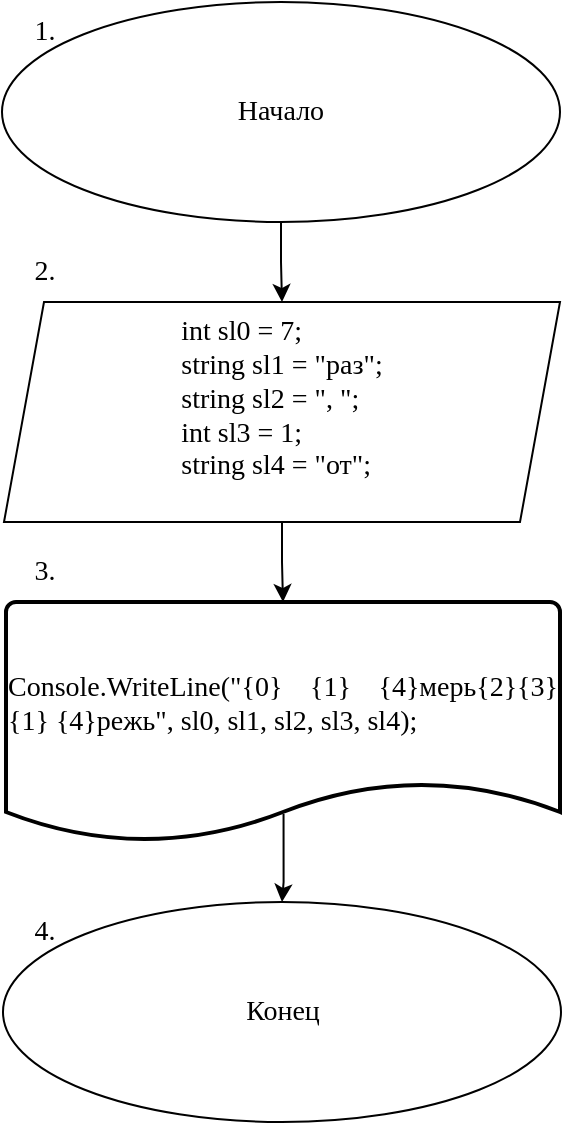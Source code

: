 <mxfile version="24.7.17">
  <diagram name="Страница — 1" id="6ONLlCO0qa6ZxsD3FlzG">
    <mxGraphModel dx="1050" dy="629" grid="1" gridSize="10" guides="1" tooltips="1" connect="1" arrows="1" fold="1" page="1" pageScale="1" pageWidth="827" pageHeight="1169" math="0" shadow="0">
      <root>
        <mxCell id="0" />
        <mxCell id="1" parent="0" />
        <mxCell id="T_ZBZxhFnCgOZAEswiyo-8" value="" style="edgeStyle=orthogonalEdgeStyle;rounded=0;orthogonalLoop=1;jettySize=auto;html=1;" edge="1" parent="1" source="T_ZBZxhFnCgOZAEswiyo-1" target="T_ZBZxhFnCgOZAEswiyo-2">
          <mxGeometry relative="1" as="geometry" />
        </mxCell>
        <mxCell id="T_ZBZxhFnCgOZAEswiyo-1" value="Начало" style="ellipse;whiteSpace=wrap;html=1;fontFamily=Times New Roman;fontSize=14;" vertex="1" parent="1">
          <mxGeometry x="274" y="30" width="279" height="110" as="geometry" />
        </mxCell>
        <mxCell id="T_ZBZxhFnCgOZAEswiyo-9" value="" style="edgeStyle=orthogonalEdgeStyle;rounded=0;orthogonalLoop=1;jettySize=auto;html=1;" edge="1" parent="1" source="T_ZBZxhFnCgOZAEswiyo-2" target="T_ZBZxhFnCgOZAEswiyo-6">
          <mxGeometry relative="1" as="geometry" />
        </mxCell>
        <mxCell id="T_ZBZxhFnCgOZAEswiyo-2" value="&lt;div style=&quot;text-align: justify; font-size: 14px;&quot;&gt;int sl0 = 7;&lt;/div&gt;&lt;div style=&quot;text-align: justify; font-size: 14px;&quot;&gt;string sl1 = &quot;раз&quot;;&lt;/div&gt;&lt;div style=&quot;text-align: justify; font-size: 14px;&quot;&gt;string sl2 = &quot;, &quot;;&lt;/div&gt;&lt;div style=&quot;text-align: justify; font-size: 14px;&quot;&gt;int sl3 = 1;&lt;/div&gt;&lt;div style=&quot;text-align: justify; font-size: 14px;&quot;&gt;string sl4 = &quot;от&quot;;&lt;/div&gt;&lt;div style=&quot;text-align: justify; font-size: 14px;&quot;&gt;&lt;br style=&quot;font-size: 14px;&quot;&gt;&lt;/div&gt;" style="shape=parallelogram;perimeter=parallelogramPerimeter;whiteSpace=wrap;html=1;fixedSize=1;align=center;labelPosition=center;verticalLabelPosition=middle;verticalAlign=bottom;fontFamily=Times New Roman;fontSize=14;" vertex="1" parent="1">
          <mxGeometry x="275" y="180" width="278" height="110" as="geometry" />
        </mxCell>
        <mxCell id="T_ZBZxhFnCgOZAEswiyo-12" value="" style="edgeStyle=orthogonalEdgeStyle;rounded=0;orthogonalLoop=1;jettySize=auto;html=1;exitX=0.501;exitY=0.883;exitDx=0;exitDy=0;exitPerimeter=0;" edge="1" parent="1" source="T_ZBZxhFnCgOZAEswiyo-6" target="T_ZBZxhFnCgOZAEswiyo-10">
          <mxGeometry relative="1" as="geometry" />
        </mxCell>
        <mxCell id="T_ZBZxhFnCgOZAEswiyo-6" value="&lt;div style=&quot;text-align: justify; font-size: 14px;&quot;&gt;&lt;span style=&quot;font-size: 14px;&quot;&gt;&lt;font style=&quot;font-size: 14px;&quot;&gt;Console.WriteLine(&quot;{0} {1} {4}мерь{2}{3} {1} {4}режь&quot;,&amp;nbsp;&lt;/font&gt;&lt;/span&gt;&lt;span style=&quot;background-color: initial;&quot;&gt;sl0, sl1, sl2, sl3, sl4);&lt;/span&gt;&lt;/div&gt;&lt;div style=&quot;text-align: justify; font-size: 14px;&quot;&gt;&lt;br style=&quot;font-size: 14px;&quot;&gt;&lt;/div&gt;" style="strokeWidth=2;html=1;shape=mxgraph.flowchart.document2;whiteSpace=wrap;size=0.25;fontFamily=Times New Roman;fontSize=14;spacing=2;" vertex="1" parent="1">
          <mxGeometry x="276" y="330" width="277" height="120" as="geometry" />
        </mxCell>
        <mxCell id="T_ZBZxhFnCgOZAEswiyo-10" value="Конец" style="ellipse;whiteSpace=wrap;html=1;fontFamily=Times New Roman;fontSize=14;" vertex="1" parent="1">
          <mxGeometry x="274.5" y="480" width="279" height="110" as="geometry" />
        </mxCell>
        <mxCell id="T_ZBZxhFnCgOZAEswiyo-13" value="1." style="text;html=1;align=center;verticalAlign=middle;resizable=0;points=[];autosize=1;strokeColor=none;fillColor=none;fontSize=14;fontFamily=Times New Roman;" vertex="1" parent="1">
          <mxGeometry x="280" y="30" width="30" height="30" as="geometry" />
        </mxCell>
        <mxCell id="T_ZBZxhFnCgOZAEswiyo-14" value="2." style="text;html=1;align=center;verticalAlign=middle;resizable=0;points=[];autosize=1;strokeColor=none;fillColor=none;fontSize=14;fontFamily=Times New Roman;" vertex="1" parent="1">
          <mxGeometry x="280" y="150" width="30" height="30" as="geometry" />
        </mxCell>
        <mxCell id="T_ZBZxhFnCgOZAEswiyo-15" value="3." style="text;html=1;align=center;verticalAlign=middle;resizable=0;points=[];autosize=1;strokeColor=none;fillColor=none;fontSize=14;fontFamily=Times New Roman;" vertex="1" parent="1">
          <mxGeometry x="280" y="300" width="30" height="30" as="geometry" />
        </mxCell>
        <mxCell id="T_ZBZxhFnCgOZAEswiyo-17" value="4." style="text;html=1;align=center;verticalAlign=middle;resizable=0;points=[];autosize=1;strokeColor=none;fillColor=none;fontSize=14;fontFamily=Times New Roman;" vertex="1" parent="1">
          <mxGeometry x="280" y="480" width="30" height="30" as="geometry" />
        </mxCell>
      </root>
    </mxGraphModel>
  </diagram>
</mxfile>
